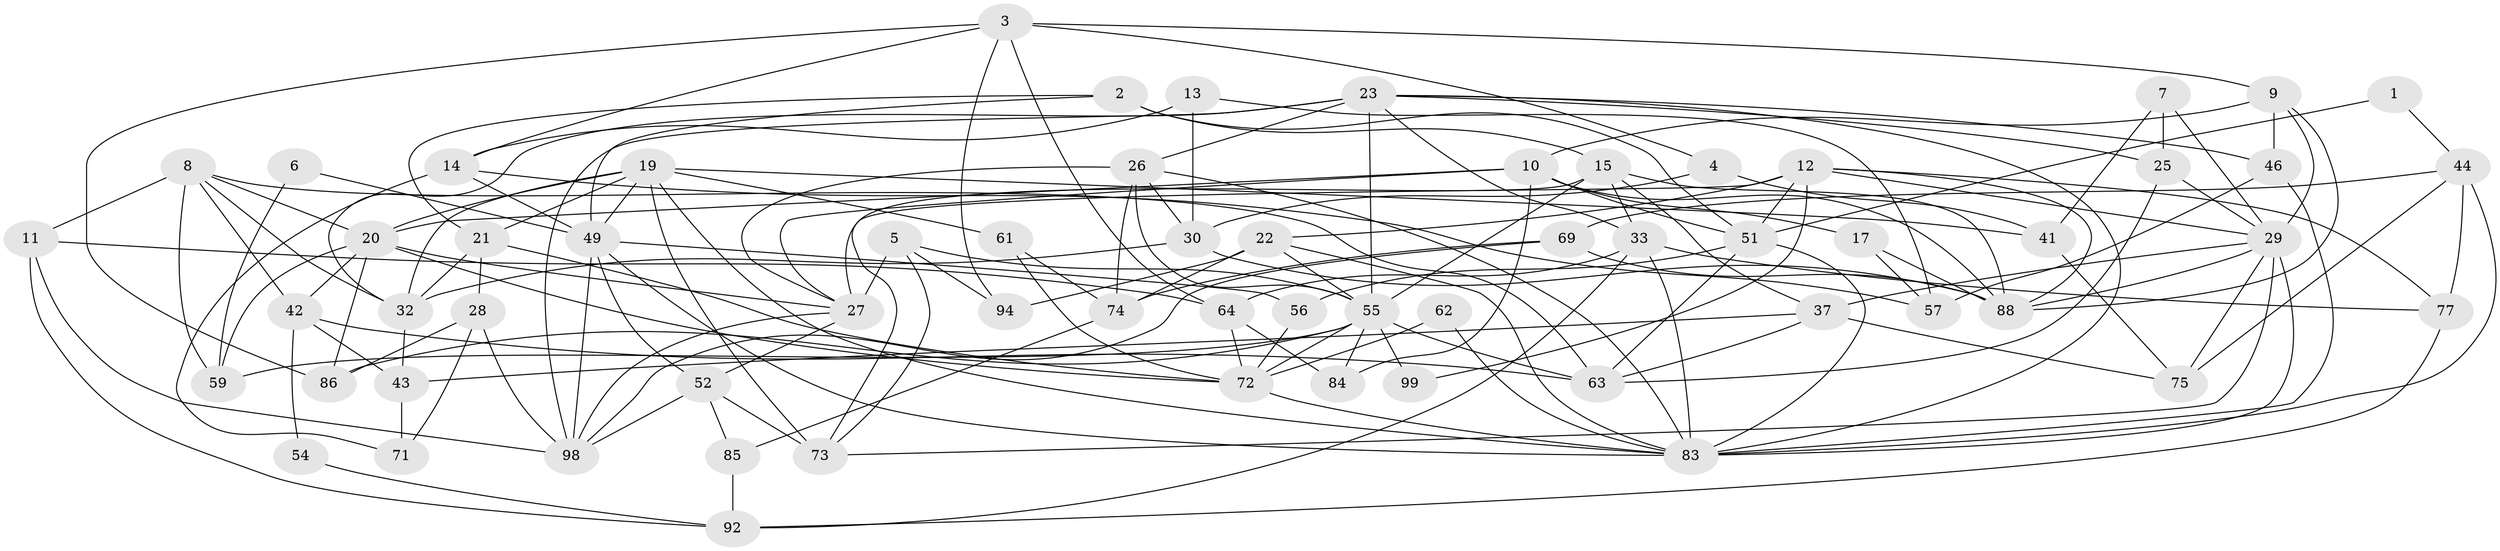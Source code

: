 // original degree distribution, {2: 0.0891089108910891, 4: 0.33663366336633666, 3: 0.31683168316831684, 5: 0.1188118811881188, 6: 0.04950495049504951, 7: 0.07920792079207921, 8: 0.009900990099009901}
// Generated by graph-tools (version 1.1) at 2025/41/03/06/25 10:41:57]
// undirected, 63 vertices, 159 edges
graph export_dot {
graph [start="1"]
  node [color=gray90,style=filled];
  1;
  2 [super="+35"];
  3 [super="+31"];
  4;
  5 [super="+16"];
  6;
  7;
  8 [super="+68"];
  9 [super="+60"];
  10 [super="+24"];
  11 [super="+67"];
  12 [super="+47"];
  13;
  14 [super="+18"];
  15 [super="+97"];
  17;
  19 [super="+80"];
  20 [super="+34"];
  21 [super="+58"];
  22 [super="+40"];
  23 [super="+36"];
  25 [super="+48"];
  26 [super="+66"];
  27 [super="+100"];
  28 [super="+82"];
  29 [super="+50"];
  30 [super="+39"];
  32;
  33 [super="+45"];
  37 [super="+38"];
  41 [super="+87"];
  42;
  43 [super="+70"];
  44 [super="+93"];
  46 [super="+65"];
  49 [super="+78"];
  51 [super="+53"];
  52 [super="+81"];
  54;
  55 [super="+79"];
  56;
  57;
  59;
  61;
  62;
  63 [super="+96"];
  64;
  69;
  71;
  72 [super="+101"];
  73 [super="+91"];
  74 [super="+76"];
  75;
  77;
  83 [super="+90"];
  84;
  85;
  86;
  88 [super="+89"];
  92 [super="+95"];
  94;
  98;
  99;
  1 -- 44;
  1 -- 51;
  2 -- 49;
  2 -- 51 [weight=2];
  2 -- 15;
  2 -- 21;
  3 -- 64;
  3 -- 94;
  3 -- 9;
  3 -- 4;
  3 -- 86;
  3 -- 14;
  4 -- 41;
  4 -- 30;
  5 -- 94;
  5 -- 27;
  5 -- 55;
  5 -- 73;
  6 -- 59;
  6 -- 49;
  7 -- 25;
  7 -- 41;
  7 -- 29;
  8 -- 32;
  8 -- 59;
  8 -- 42;
  8 -- 11;
  8 -- 20;
  8 -- 63;
  9 -- 46;
  9 -- 88;
  9 -- 10;
  9 -- 29;
  10 -- 20;
  10 -- 51;
  10 -- 17;
  10 -- 88;
  10 -- 27;
  10 -- 84;
  11 -- 98;
  11 -- 64;
  11 -- 92;
  12 -- 77;
  12 -- 22;
  12 -- 27;
  12 -- 99;
  12 -- 51;
  12 -- 88;
  12 -- 29;
  13 -- 57;
  13 -- 30;
  13 -- 14 [weight=2];
  14 -- 49;
  14 -- 71;
  14 -- 57;
  15 -- 37;
  15 -- 88;
  15 -- 73;
  15 -- 55;
  15 -- 33;
  17 -- 57;
  17 -- 88;
  19 -- 32;
  19 -- 41;
  19 -- 49;
  19 -- 73 [weight=2];
  19 -- 61;
  19 -- 21;
  19 -- 20;
  19 -- 83;
  20 -- 42;
  20 -- 72;
  20 -- 86;
  20 -- 59;
  20 -- 27;
  21 -- 32;
  21 -- 72;
  21 -- 28;
  22 -- 94;
  22 -- 55;
  22 -- 74;
  22 -- 83;
  23 -- 55;
  23 -- 25;
  23 -- 32;
  23 -- 33;
  23 -- 98;
  23 -- 83;
  23 -- 26;
  23 -- 46;
  25 -- 29;
  25 -- 63;
  26 -- 83;
  26 -- 55;
  26 -- 74;
  26 -- 27;
  26 -- 30;
  27 -- 98;
  27 -- 52;
  28 -- 86;
  28 -- 98;
  28 -- 71;
  29 -- 83;
  29 -- 88;
  29 -- 73;
  29 -- 75;
  29 -- 37;
  30 -- 88;
  30 -- 32;
  32 -- 43 [weight=2];
  33 -- 77;
  33 -- 64;
  33 -- 92;
  33 -- 83;
  37 -- 43;
  37 -- 63;
  37 -- 75;
  41 -- 75;
  42 -- 54;
  42 -- 43;
  42 -- 63;
  43 -- 71;
  44 -- 69;
  44 -- 75;
  44 -- 77;
  44 -- 83 [weight=2];
  46 -- 83;
  46 -- 57;
  49 -- 52;
  49 -- 56;
  49 -- 83;
  49 -- 98;
  51 -- 56;
  51 -- 63;
  51 -- 83;
  52 -- 98;
  52 -- 85;
  52 -- 73;
  54 -- 92;
  55 -- 59;
  55 -- 99;
  55 -- 84;
  55 -- 86;
  55 -- 72;
  55 -- 63;
  56 -- 72;
  61 -- 74;
  61 -- 72;
  62 -- 72;
  62 -- 83;
  64 -- 84;
  64 -- 72;
  69 -- 98;
  69 -- 74;
  69 -- 88;
  72 -- 83;
  74 -- 85;
  77 -- 92;
  85 -- 92;
}
